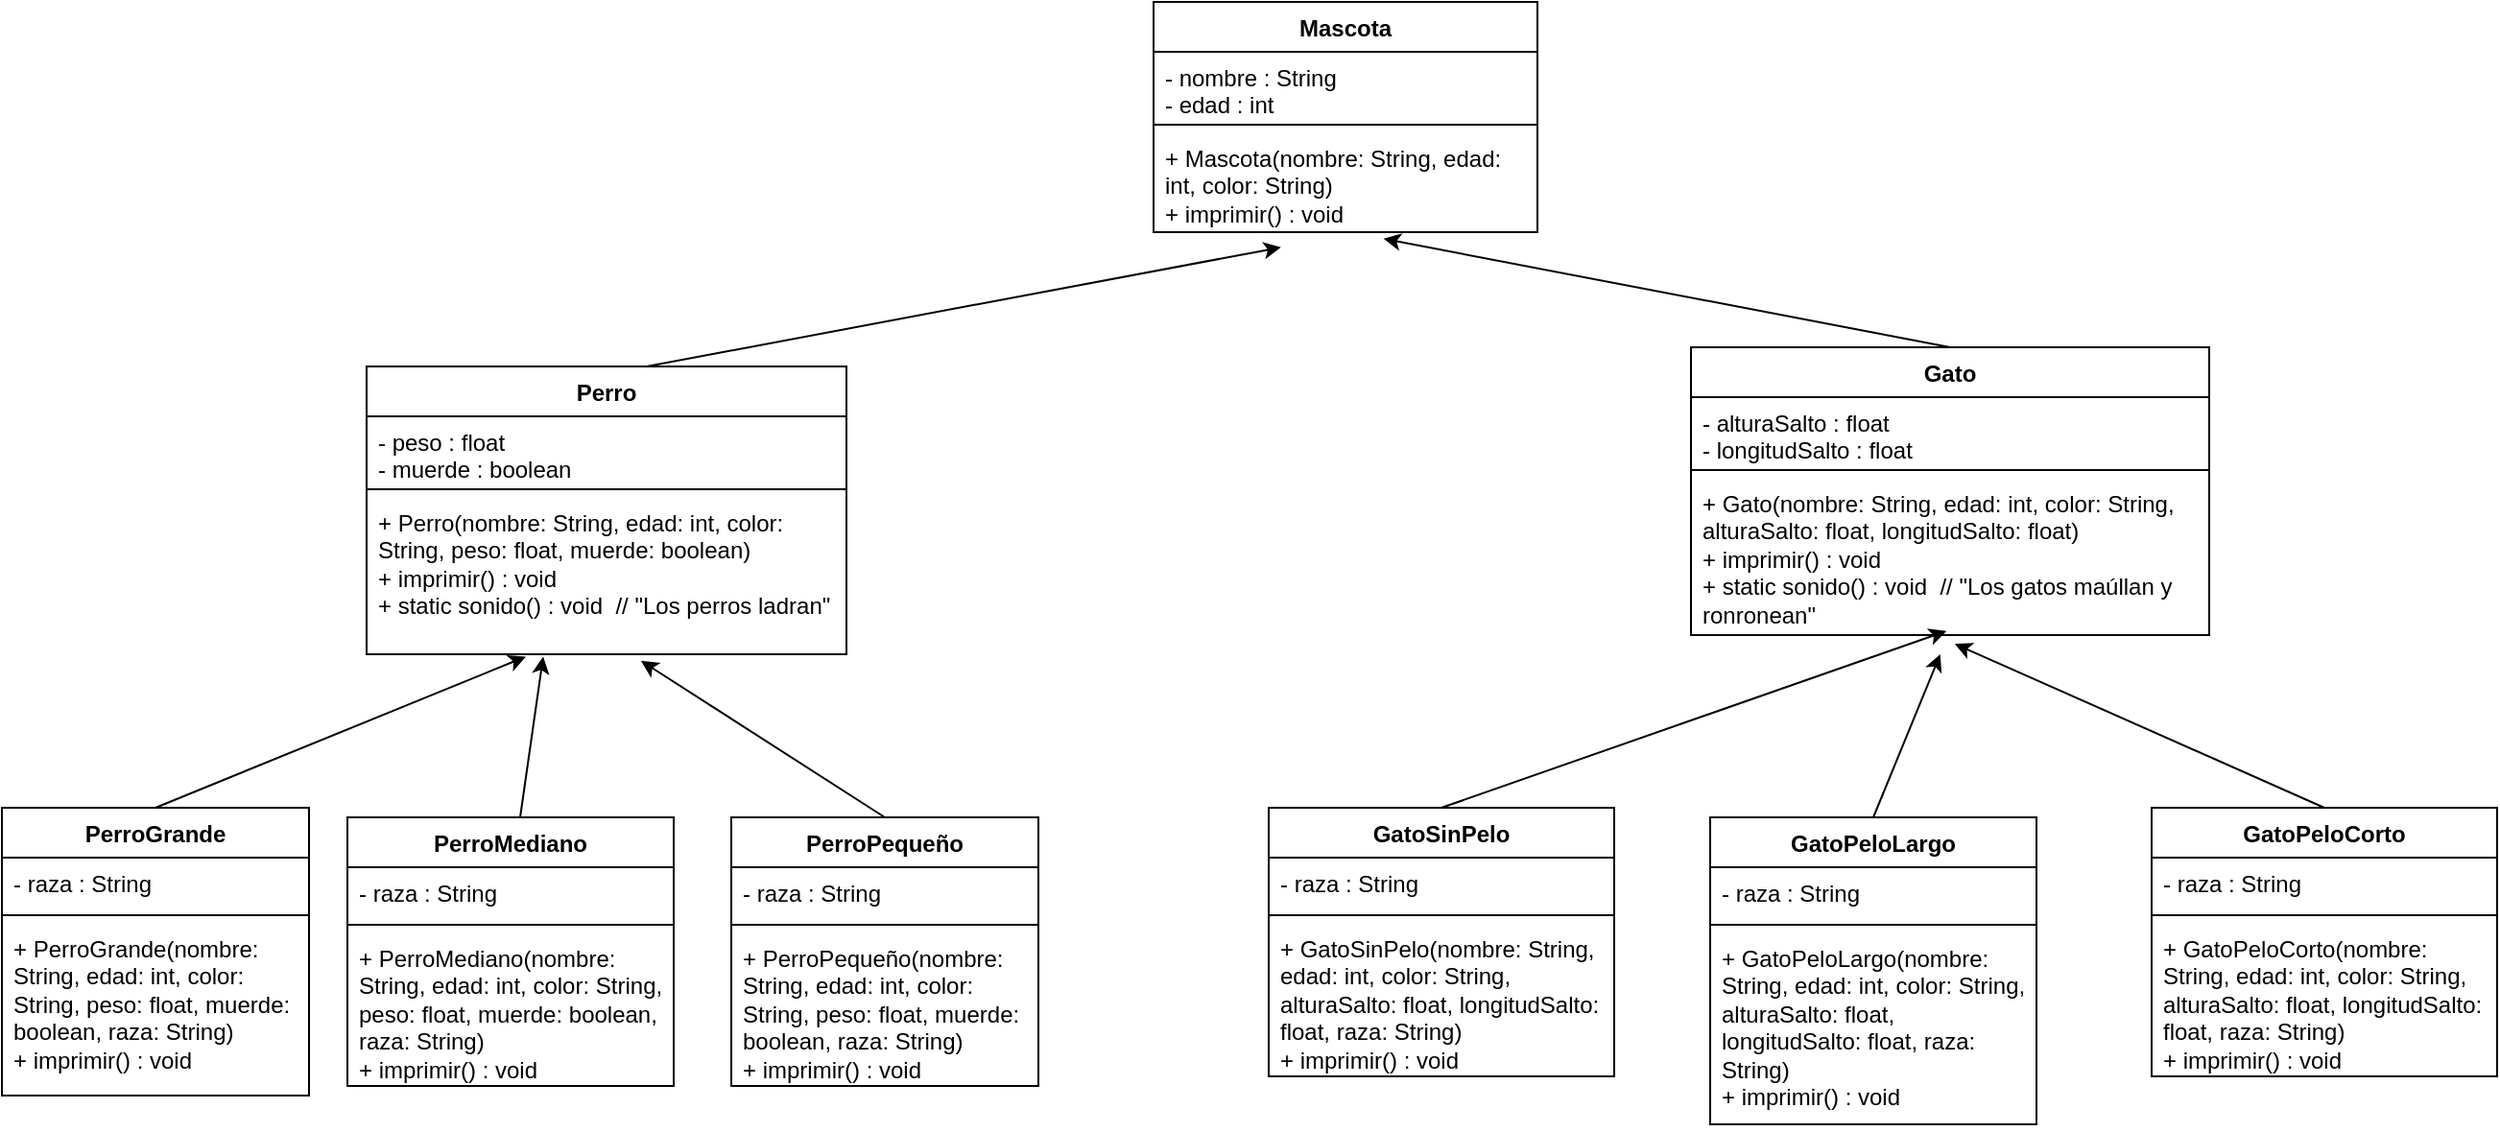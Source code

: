 <mxfile version="27.0.6">
  <diagram name="Página-1" id="EyqDsm6u3-PesMN-eG8d">
    <mxGraphModel dx="1744" dy="910" grid="1" gridSize="10" guides="1" tooltips="1" connect="1" arrows="1" fold="1" page="1" pageScale="1" pageWidth="827" pageHeight="1169" math="0" shadow="0">
      <root>
        <mxCell id="0" />
        <mxCell id="1" parent="0" />
        <mxCell id="FeLbw9m7gQqltbNBRUMP-1" value="Mascota" style="swimlane;fontStyle=1;align=center;verticalAlign=top;childLayout=stackLayout;horizontal=1;startSize=26;horizontalStack=0;resizeParent=1;resizeParentMax=0;resizeLast=0;collapsible=1;marginBottom=0;whiteSpace=wrap;html=1;" vertex="1" parent="1">
          <mxGeometry x="620" y="30" width="200" height="120" as="geometry" />
        </mxCell>
        <mxCell id="FeLbw9m7gQqltbNBRUMP-2" value="&lt;div&gt;- nombre : String&amp;nbsp;&amp;nbsp;&lt;/div&gt;&lt;div&gt;- edad : int&amp;nbsp;&amp;nbsp;&lt;/div&gt;&lt;div&gt;- color : String&amp;nbsp;&amp;nbsp;&lt;/div&gt;&lt;div&gt;&lt;br&gt;&lt;/div&gt;" style="text;strokeColor=none;fillColor=none;align=left;verticalAlign=top;spacingLeft=4;spacingRight=4;overflow=hidden;rotatable=0;points=[[0,0.5],[1,0.5]];portConstraint=eastwest;whiteSpace=wrap;html=1;" vertex="1" parent="FeLbw9m7gQqltbNBRUMP-1">
          <mxGeometry y="26" width="200" height="34" as="geometry" />
        </mxCell>
        <mxCell id="FeLbw9m7gQqltbNBRUMP-3" value="" style="line;strokeWidth=1;fillColor=none;align=left;verticalAlign=middle;spacingTop=-1;spacingLeft=3;spacingRight=3;rotatable=0;labelPosition=right;points=[];portConstraint=eastwest;strokeColor=inherit;" vertex="1" parent="FeLbw9m7gQqltbNBRUMP-1">
          <mxGeometry y="60" width="200" height="8" as="geometry" />
        </mxCell>
        <mxCell id="FeLbw9m7gQqltbNBRUMP-4" value="&lt;div&gt;+ Mascota(nombre: String, edad: int, color: String)&amp;nbsp;&amp;nbsp;&lt;/div&gt;&lt;div&gt;+ imprimir() : void&lt;/div&gt;&lt;div&gt;&lt;br&gt;&lt;/div&gt;" style="text;strokeColor=none;fillColor=none;align=left;verticalAlign=top;spacingLeft=4;spacingRight=4;overflow=hidden;rotatable=0;points=[[0,0.5],[1,0.5]];portConstraint=eastwest;whiteSpace=wrap;html=1;" vertex="1" parent="FeLbw9m7gQqltbNBRUMP-1">
          <mxGeometry y="68" width="200" height="52" as="geometry" />
        </mxCell>
        <mxCell id="FeLbw9m7gQqltbNBRUMP-5" value="Perro" style="swimlane;fontStyle=1;align=center;verticalAlign=top;childLayout=stackLayout;horizontal=1;startSize=26;horizontalStack=0;resizeParent=1;resizeParentMax=0;resizeLast=0;collapsible=1;marginBottom=0;whiteSpace=wrap;html=1;" vertex="1" parent="1">
          <mxGeometry x="210" y="220" width="250" height="150" as="geometry" />
        </mxCell>
        <mxCell id="FeLbw9m7gQqltbNBRUMP-6" value="&lt;div&gt;- peso : float&amp;nbsp;&amp;nbsp;&lt;/div&gt;&lt;div&gt;- muerde : boolean&amp;nbsp;&amp;nbsp;&lt;/div&gt;&lt;div&gt;&lt;br&gt;&lt;/div&gt;" style="text;strokeColor=none;fillColor=none;align=left;verticalAlign=top;spacingLeft=4;spacingRight=4;overflow=hidden;rotatable=0;points=[[0,0.5],[1,0.5]];portConstraint=eastwest;whiteSpace=wrap;html=1;" vertex="1" parent="FeLbw9m7gQqltbNBRUMP-5">
          <mxGeometry y="26" width="250" height="34" as="geometry" />
        </mxCell>
        <mxCell id="FeLbw9m7gQqltbNBRUMP-7" value="" style="line;strokeWidth=1;fillColor=none;align=left;verticalAlign=middle;spacingTop=-1;spacingLeft=3;spacingRight=3;rotatable=0;labelPosition=right;points=[];portConstraint=eastwest;strokeColor=inherit;" vertex="1" parent="FeLbw9m7gQqltbNBRUMP-5">
          <mxGeometry y="60" width="250" height="8" as="geometry" />
        </mxCell>
        <mxCell id="FeLbw9m7gQqltbNBRUMP-8" value="&lt;div&gt;+ Perro(nombre: String, edad: int, color: String, peso: float, muerde: boolean)&amp;nbsp;&amp;nbsp;&lt;/div&gt;&lt;div&gt;+ imprimir() : void&amp;nbsp;&amp;nbsp;&lt;/div&gt;&lt;div&gt;+ static sonido() : void&amp;nbsp; // &quot;Los perros ladran&quot;&lt;/div&gt;&lt;div&gt;&lt;br&gt;&lt;/div&gt;" style="text;strokeColor=none;fillColor=none;align=left;verticalAlign=top;spacingLeft=4;spacingRight=4;overflow=hidden;rotatable=0;points=[[0,0.5],[1,0.5]];portConstraint=eastwest;whiteSpace=wrap;html=1;" vertex="1" parent="FeLbw9m7gQqltbNBRUMP-5">
          <mxGeometry y="68" width="250" height="82" as="geometry" />
        </mxCell>
        <mxCell id="FeLbw9m7gQqltbNBRUMP-9" value="PerroGrande" style="swimlane;fontStyle=1;align=center;verticalAlign=top;childLayout=stackLayout;horizontal=1;startSize=26;horizontalStack=0;resizeParent=1;resizeParentMax=0;resizeLast=0;collapsible=1;marginBottom=0;whiteSpace=wrap;html=1;" vertex="1" parent="1">
          <mxGeometry x="20" y="450" width="160" height="150" as="geometry" />
        </mxCell>
        <mxCell id="FeLbw9m7gQqltbNBRUMP-10" value="&lt;div&gt;- raza : String&amp;nbsp;&amp;nbsp;&lt;/div&gt;&lt;div&gt;&lt;br&gt;&lt;/div&gt;" style="text;strokeColor=none;fillColor=none;align=left;verticalAlign=top;spacingLeft=4;spacingRight=4;overflow=hidden;rotatable=0;points=[[0,0.5],[1,0.5]];portConstraint=eastwest;whiteSpace=wrap;html=1;" vertex="1" parent="FeLbw9m7gQqltbNBRUMP-9">
          <mxGeometry y="26" width="160" height="26" as="geometry" />
        </mxCell>
        <mxCell id="FeLbw9m7gQqltbNBRUMP-11" value="" style="line;strokeWidth=1;fillColor=none;align=left;verticalAlign=middle;spacingTop=-1;spacingLeft=3;spacingRight=3;rotatable=0;labelPosition=right;points=[];portConstraint=eastwest;strokeColor=inherit;" vertex="1" parent="FeLbw9m7gQqltbNBRUMP-9">
          <mxGeometry y="52" width="160" height="8" as="geometry" />
        </mxCell>
        <mxCell id="FeLbw9m7gQqltbNBRUMP-12" value="&lt;div&gt;+ PerroGrande(nombre: String, edad: int, color: String, peso: float, muerde: boolean, raza: String)&amp;nbsp;&amp;nbsp;&lt;/div&gt;&lt;div&gt;+ imprimir() : void&lt;/div&gt;&lt;div&gt;&lt;br&gt;&lt;/div&gt;" style="text;strokeColor=none;fillColor=none;align=left;verticalAlign=top;spacingLeft=4;spacingRight=4;overflow=hidden;rotatable=0;points=[[0,0.5],[1,0.5]];portConstraint=eastwest;whiteSpace=wrap;html=1;" vertex="1" parent="FeLbw9m7gQqltbNBRUMP-9">
          <mxGeometry y="60" width="160" height="90" as="geometry" />
        </mxCell>
        <mxCell id="FeLbw9m7gQqltbNBRUMP-13" value="PerroMediano" style="swimlane;fontStyle=1;align=center;verticalAlign=top;childLayout=stackLayout;horizontal=1;startSize=26;horizontalStack=0;resizeParent=1;resizeParentMax=0;resizeLast=0;collapsible=1;marginBottom=0;whiteSpace=wrap;html=1;" vertex="1" parent="1">
          <mxGeometry x="200" y="455" width="170" height="140" as="geometry" />
        </mxCell>
        <mxCell id="FeLbw9m7gQqltbNBRUMP-14" value="&lt;div&gt;- raza : String&amp;nbsp;&amp;nbsp;&lt;/div&gt;&lt;div&gt;&lt;br&gt;&lt;/div&gt;" style="text;strokeColor=none;fillColor=none;align=left;verticalAlign=top;spacingLeft=4;spacingRight=4;overflow=hidden;rotatable=0;points=[[0,0.5],[1,0.5]];portConstraint=eastwest;whiteSpace=wrap;html=1;" vertex="1" parent="FeLbw9m7gQqltbNBRUMP-13">
          <mxGeometry y="26" width="170" height="26" as="geometry" />
        </mxCell>
        <mxCell id="FeLbw9m7gQqltbNBRUMP-15" value="" style="line;strokeWidth=1;fillColor=none;align=left;verticalAlign=middle;spacingTop=-1;spacingLeft=3;spacingRight=3;rotatable=0;labelPosition=right;points=[];portConstraint=eastwest;strokeColor=inherit;" vertex="1" parent="FeLbw9m7gQqltbNBRUMP-13">
          <mxGeometry y="52" width="170" height="8" as="geometry" />
        </mxCell>
        <mxCell id="FeLbw9m7gQqltbNBRUMP-16" value="&lt;div&gt;+ PerroMediano(nombre: String, edad: int, color: String, peso: float, muerde: boolean, raza: String)&amp;nbsp;&amp;nbsp;&lt;/div&gt;&lt;div&gt;+ imprimir() : void&lt;/div&gt;&lt;div&gt;&lt;br&gt;&lt;/div&gt;" style="text;strokeColor=none;fillColor=none;align=left;verticalAlign=top;spacingLeft=4;spacingRight=4;overflow=hidden;rotatable=0;points=[[0,0.5],[1,0.5]];portConstraint=eastwest;whiteSpace=wrap;html=1;" vertex="1" parent="FeLbw9m7gQqltbNBRUMP-13">
          <mxGeometry y="60" width="170" height="80" as="geometry" />
        </mxCell>
        <mxCell id="FeLbw9m7gQqltbNBRUMP-17" value="PerroPequeño" style="swimlane;fontStyle=1;align=center;verticalAlign=top;childLayout=stackLayout;horizontal=1;startSize=26;horizontalStack=0;resizeParent=1;resizeParentMax=0;resizeLast=0;collapsible=1;marginBottom=0;whiteSpace=wrap;html=1;" vertex="1" parent="1">
          <mxGeometry x="400" y="455" width="160" height="140" as="geometry" />
        </mxCell>
        <mxCell id="FeLbw9m7gQqltbNBRUMP-18" value="&lt;div&gt;- raza : String&amp;nbsp;&amp;nbsp;&lt;/div&gt;&lt;div&gt;&lt;br&gt;&lt;/div&gt;" style="text;strokeColor=none;fillColor=none;align=left;verticalAlign=top;spacingLeft=4;spacingRight=4;overflow=hidden;rotatable=0;points=[[0,0.5],[1,0.5]];portConstraint=eastwest;whiteSpace=wrap;html=1;" vertex="1" parent="FeLbw9m7gQqltbNBRUMP-17">
          <mxGeometry y="26" width="160" height="26" as="geometry" />
        </mxCell>
        <mxCell id="FeLbw9m7gQqltbNBRUMP-19" value="" style="line;strokeWidth=1;fillColor=none;align=left;verticalAlign=middle;spacingTop=-1;spacingLeft=3;spacingRight=3;rotatable=0;labelPosition=right;points=[];portConstraint=eastwest;strokeColor=inherit;" vertex="1" parent="FeLbw9m7gQqltbNBRUMP-17">
          <mxGeometry y="52" width="160" height="8" as="geometry" />
        </mxCell>
        <mxCell id="FeLbw9m7gQqltbNBRUMP-20" value="&lt;div&gt;+ PerroPequeño(nombre: String, edad: int, color: String, peso: float, muerde: boolean, raza: String)&amp;nbsp;&amp;nbsp;&lt;/div&gt;&lt;div&gt;+ imprimir() : void&lt;/div&gt;&lt;div&gt;&lt;br&gt;&lt;/div&gt;" style="text;strokeColor=none;fillColor=none;align=left;verticalAlign=top;spacingLeft=4;spacingRight=4;overflow=hidden;rotatable=0;points=[[0,0.5],[1,0.5]];portConstraint=eastwest;whiteSpace=wrap;html=1;" vertex="1" parent="FeLbw9m7gQqltbNBRUMP-17">
          <mxGeometry y="60" width="160" height="80" as="geometry" />
        </mxCell>
        <mxCell id="FeLbw9m7gQqltbNBRUMP-21" value="Gato" style="swimlane;fontStyle=1;align=center;verticalAlign=top;childLayout=stackLayout;horizontal=1;startSize=26;horizontalStack=0;resizeParent=1;resizeParentMax=0;resizeLast=0;collapsible=1;marginBottom=0;whiteSpace=wrap;html=1;" vertex="1" parent="1">
          <mxGeometry x="900" y="210" width="270" height="150" as="geometry" />
        </mxCell>
        <mxCell id="FeLbw9m7gQqltbNBRUMP-22" value="&lt;div&gt;- alturaSalto : float&amp;nbsp;&amp;nbsp;&lt;/div&gt;&lt;div&gt;- longitudSalto : float&amp;nbsp;&amp;nbsp;&lt;/div&gt;&lt;div&gt;&lt;br&gt;&lt;/div&gt;" style="text;strokeColor=none;fillColor=none;align=left;verticalAlign=top;spacingLeft=4;spacingRight=4;overflow=hidden;rotatable=0;points=[[0,0.5],[1,0.5]];portConstraint=eastwest;whiteSpace=wrap;html=1;" vertex="1" parent="FeLbw9m7gQqltbNBRUMP-21">
          <mxGeometry y="26" width="270" height="34" as="geometry" />
        </mxCell>
        <mxCell id="FeLbw9m7gQqltbNBRUMP-23" value="" style="line;strokeWidth=1;fillColor=none;align=left;verticalAlign=middle;spacingTop=-1;spacingLeft=3;spacingRight=3;rotatable=0;labelPosition=right;points=[];portConstraint=eastwest;strokeColor=inherit;" vertex="1" parent="FeLbw9m7gQqltbNBRUMP-21">
          <mxGeometry y="60" width="270" height="8" as="geometry" />
        </mxCell>
        <mxCell id="FeLbw9m7gQqltbNBRUMP-24" value="&lt;div&gt;+ Gato(nombre: String, edad: int, color: String, alturaSalto: float, longitudSalto: float)&amp;nbsp;&amp;nbsp;&lt;/div&gt;&lt;div&gt;+ imprimir() : void&amp;nbsp;&amp;nbsp;&lt;/div&gt;&lt;div&gt;+ static sonido() : void&amp;nbsp; // &quot;Los gatos maúllan y ronronean&quot;&lt;/div&gt;&lt;div&gt;&lt;br&gt;&lt;/div&gt;" style="text;strokeColor=none;fillColor=none;align=left;verticalAlign=top;spacingLeft=4;spacingRight=4;overflow=hidden;rotatable=0;points=[[0,0.5],[1,0.5]];portConstraint=eastwest;whiteSpace=wrap;html=1;" vertex="1" parent="FeLbw9m7gQqltbNBRUMP-21">
          <mxGeometry y="68" width="270" height="82" as="geometry" />
        </mxCell>
        <mxCell id="FeLbw9m7gQqltbNBRUMP-25" value="GatoSinPelo" style="swimlane;fontStyle=1;align=center;verticalAlign=top;childLayout=stackLayout;horizontal=1;startSize=26;horizontalStack=0;resizeParent=1;resizeParentMax=0;resizeLast=0;collapsible=1;marginBottom=0;whiteSpace=wrap;html=1;" vertex="1" parent="1">
          <mxGeometry x="680" y="450" width="180" height="140" as="geometry" />
        </mxCell>
        <mxCell id="FeLbw9m7gQqltbNBRUMP-26" value="&lt;div&gt;- raza : String&amp;nbsp;&amp;nbsp;&lt;/div&gt;&lt;div&gt;&lt;br&gt;&lt;/div&gt;" style="text;strokeColor=none;fillColor=none;align=left;verticalAlign=top;spacingLeft=4;spacingRight=4;overflow=hidden;rotatable=0;points=[[0,0.5],[1,0.5]];portConstraint=eastwest;whiteSpace=wrap;html=1;" vertex="1" parent="FeLbw9m7gQqltbNBRUMP-25">
          <mxGeometry y="26" width="180" height="26" as="geometry" />
        </mxCell>
        <mxCell id="FeLbw9m7gQqltbNBRUMP-27" value="" style="line;strokeWidth=1;fillColor=none;align=left;verticalAlign=middle;spacingTop=-1;spacingLeft=3;spacingRight=3;rotatable=0;labelPosition=right;points=[];portConstraint=eastwest;strokeColor=inherit;" vertex="1" parent="FeLbw9m7gQqltbNBRUMP-25">
          <mxGeometry y="52" width="180" height="8" as="geometry" />
        </mxCell>
        <mxCell id="FeLbw9m7gQqltbNBRUMP-28" value="&lt;div&gt;+ GatoSinPelo(nombre: String, edad: int, color: String, alturaSalto: float, longitudSalto: float, raza: String)&amp;nbsp;&amp;nbsp;&lt;/div&gt;&lt;div&gt;+ imprimir() : void&lt;/div&gt;&lt;div&gt;&lt;br&gt;&lt;/div&gt;" style="text;strokeColor=none;fillColor=none;align=left;verticalAlign=top;spacingLeft=4;spacingRight=4;overflow=hidden;rotatable=0;points=[[0,0.5],[1,0.5]];portConstraint=eastwest;whiteSpace=wrap;html=1;" vertex="1" parent="FeLbw9m7gQqltbNBRUMP-25">
          <mxGeometry y="60" width="180" height="80" as="geometry" />
        </mxCell>
        <mxCell id="FeLbw9m7gQqltbNBRUMP-29" value="GatoPeloLargo" style="swimlane;fontStyle=1;align=center;verticalAlign=top;childLayout=stackLayout;horizontal=1;startSize=26;horizontalStack=0;resizeParent=1;resizeParentMax=0;resizeLast=0;collapsible=1;marginBottom=0;whiteSpace=wrap;html=1;" vertex="1" parent="1">
          <mxGeometry x="910" y="455" width="170" height="160" as="geometry" />
        </mxCell>
        <mxCell id="FeLbw9m7gQqltbNBRUMP-30" value="&lt;div&gt;- raza : String&amp;nbsp;&amp;nbsp;&lt;/div&gt;&lt;div&gt;&lt;br&gt;&lt;/div&gt;" style="text;strokeColor=none;fillColor=none;align=left;verticalAlign=top;spacingLeft=4;spacingRight=4;overflow=hidden;rotatable=0;points=[[0,0.5],[1,0.5]];portConstraint=eastwest;whiteSpace=wrap;html=1;" vertex="1" parent="FeLbw9m7gQqltbNBRUMP-29">
          <mxGeometry y="26" width="170" height="26" as="geometry" />
        </mxCell>
        <mxCell id="FeLbw9m7gQqltbNBRUMP-31" value="" style="line;strokeWidth=1;fillColor=none;align=left;verticalAlign=middle;spacingTop=-1;spacingLeft=3;spacingRight=3;rotatable=0;labelPosition=right;points=[];portConstraint=eastwest;strokeColor=inherit;" vertex="1" parent="FeLbw9m7gQqltbNBRUMP-29">
          <mxGeometry y="52" width="170" height="8" as="geometry" />
        </mxCell>
        <mxCell id="FeLbw9m7gQqltbNBRUMP-32" value="&lt;div&gt;+ GatoPeloLargo(nombre: String, edad: int, color: String, alturaSalto: float, longitudSalto: float, raza: String)&amp;nbsp;&amp;nbsp;&lt;/div&gt;&lt;div&gt;+ imprimir() : void&lt;/div&gt;&lt;div&gt;&lt;br&gt;&lt;/div&gt;" style="text;strokeColor=none;fillColor=none;align=left;verticalAlign=top;spacingLeft=4;spacingRight=4;overflow=hidden;rotatable=0;points=[[0,0.5],[1,0.5]];portConstraint=eastwest;whiteSpace=wrap;html=1;" vertex="1" parent="FeLbw9m7gQqltbNBRUMP-29">
          <mxGeometry y="60" width="170" height="100" as="geometry" />
        </mxCell>
        <mxCell id="FeLbw9m7gQqltbNBRUMP-33" value="GatoPeloCorto" style="swimlane;fontStyle=1;align=center;verticalAlign=top;childLayout=stackLayout;horizontal=1;startSize=26;horizontalStack=0;resizeParent=1;resizeParentMax=0;resizeLast=0;collapsible=1;marginBottom=0;whiteSpace=wrap;html=1;" vertex="1" parent="1">
          <mxGeometry x="1140" y="450" width="180" height="140" as="geometry" />
        </mxCell>
        <mxCell id="FeLbw9m7gQqltbNBRUMP-34" value="&lt;div&gt;- raza : String&amp;nbsp;&amp;nbsp;&lt;/div&gt;&lt;div&gt;&lt;br&gt;&lt;/div&gt;" style="text;strokeColor=none;fillColor=none;align=left;verticalAlign=top;spacingLeft=4;spacingRight=4;overflow=hidden;rotatable=0;points=[[0,0.5],[1,0.5]];portConstraint=eastwest;whiteSpace=wrap;html=1;" vertex="1" parent="FeLbw9m7gQqltbNBRUMP-33">
          <mxGeometry y="26" width="180" height="26" as="geometry" />
        </mxCell>
        <mxCell id="FeLbw9m7gQqltbNBRUMP-35" value="" style="line;strokeWidth=1;fillColor=none;align=left;verticalAlign=middle;spacingTop=-1;spacingLeft=3;spacingRight=3;rotatable=0;labelPosition=right;points=[];portConstraint=eastwest;strokeColor=inherit;" vertex="1" parent="FeLbw9m7gQqltbNBRUMP-33">
          <mxGeometry y="52" width="180" height="8" as="geometry" />
        </mxCell>
        <mxCell id="FeLbw9m7gQqltbNBRUMP-36" value="&lt;div&gt;+ GatoPeloCorto(nombre: String, edad: int, color: String, alturaSalto: float, longitudSalto: float, raza: String)&amp;nbsp;&amp;nbsp;&lt;/div&gt;&lt;div&gt;+ imprimir() : void&lt;/div&gt;&lt;div&gt;&lt;br&gt;&lt;/div&gt;" style="text;strokeColor=none;fillColor=none;align=left;verticalAlign=top;spacingLeft=4;spacingRight=4;overflow=hidden;rotatable=0;points=[[0,0.5],[1,0.5]];portConstraint=eastwest;whiteSpace=wrap;html=1;" vertex="1" parent="FeLbw9m7gQqltbNBRUMP-33">
          <mxGeometry y="60" width="180" height="80" as="geometry" />
        </mxCell>
        <mxCell id="FeLbw9m7gQqltbNBRUMP-38" value="" style="endArrow=classic;html=1;rounded=0;exitX=0.581;exitY=0.001;exitDx=0;exitDy=0;exitPerimeter=0;entryX=0.332;entryY=1.152;entryDx=0;entryDy=0;entryPerimeter=0;" edge="1" parent="1" source="FeLbw9m7gQqltbNBRUMP-5" target="FeLbw9m7gQqltbNBRUMP-4">
          <mxGeometry width="50" height="50" relative="1" as="geometry">
            <mxPoint x="340" y="220" as="sourcePoint" />
            <mxPoint x="390" y="170" as="targetPoint" />
          </mxGeometry>
        </mxCell>
        <mxCell id="FeLbw9m7gQqltbNBRUMP-39" value="" style="endArrow=classic;html=1;rounded=0;exitX=0.5;exitY=0;exitDx=0;exitDy=0;entryX=0.599;entryY=1.066;entryDx=0;entryDy=0;entryPerimeter=0;" edge="1" parent="1" source="FeLbw9m7gQqltbNBRUMP-21" target="FeLbw9m7gQqltbNBRUMP-4">
          <mxGeometry width="50" height="50" relative="1" as="geometry">
            <mxPoint x="1040" y="220" as="sourcePoint" />
            <mxPoint x="1371" y="158" as="targetPoint" />
          </mxGeometry>
        </mxCell>
        <mxCell id="FeLbw9m7gQqltbNBRUMP-40" value="" style="endArrow=classic;html=1;rounded=0;entryX=0.332;entryY=1.015;entryDx=0;entryDy=0;entryPerimeter=0;" edge="1" parent="1" target="FeLbw9m7gQqltbNBRUMP-8">
          <mxGeometry width="50" height="50" relative="1" as="geometry">
            <mxPoint x="100" y="450" as="sourcePoint" />
            <mxPoint x="150" y="400" as="targetPoint" />
          </mxGeometry>
        </mxCell>
        <mxCell id="FeLbw9m7gQqltbNBRUMP-41" value="" style="endArrow=classic;html=1;rounded=0;entryX=0.368;entryY=1.015;entryDx=0;entryDy=0;entryPerimeter=0;" edge="1" parent="1" target="FeLbw9m7gQqltbNBRUMP-8">
          <mxGeometry width="50" height="50" relative="1" as="geometry">
            <mxPoint x="290" y="455" as="sourcePoint" />
            <mxPoint x="340" y="405" as="targetPoint" />
          </mxGeometry>
        </mxCell>
        <mxCell id="FeLbw9m7gQqltbNBRUMP-42" value="" style="endArrow=classic;html=1;rounded=0;entryX=0.572;entryY=1.042;entryDx=0;entryDy=0;entryPerimeter=0;exitX=0.5;exitY=0;exitDx=0;exitDy=0;" edge="1" parent="1" source="FeLbw9m7gQqltbNBRUMP-17" target="FeLbw9m7gQqltbNBRUMP-8">
          <mxGeometry width="50" height="50" relative="1" as="geometry">
            <mxPoint x="730" y="460" as="sourcePoint" />
            <mxPoint x="780" y="410" as="targetPoint" />
          </mxGeometry>
        </mxCell>
        <mxCell id="FeLbw9m7gQqltbNBRUMP-43" value="" style="endArrow=classic;html=1;rounded=0;entryX=0.493;entryY=0.974;entryDx=0;entryDy=0;entryPerimeter=0;exitX=0.5;exitY=0;exitDx=0;exitDy=0;" edge="1" parent="1" source="FeLbw9m7gQqltbNBRUMP-25" target="FeLbw9m7gQqltbNBRUMP-24">
          <mxGeometry width="50" height="50" relative="1" as="geometry">
            <mxPoint x="730" y="460" as="sourcePoint" />
            <mxPoint x="780" y="410" as="targetPoint" />
          </mxGeometry>
        </mxCell>
        <mxCell id="FeLbw9m7gQqltbNBRUMP-44" value="" style="endArrow=classic;html=1;rounded=0;exitX=0.5;exitY=0;exitDx=0;exitDy=0;entryX=0.481;entryY=1.122;entryDx=0;entryDy=0;entryPerimeter=0;" edge="1" parent="1" source="FeLbw9m7gQqltbNBRUMP-29" target="FeLbw9m7gQqltbNBRUMP-24">
          <mxGeometry width="50" height="50" relative="1" as="geometry">
            <mxPoint x="730" y="460" as="sourcePoint" />
            <mxPoint x="1010" y="420" as="targetPoint" />
          </mxGeometry>
        </mxCell>
        <mxCell id="FeLbw9m7gQqltbNBRUMP-45" value="" style="endArrow=classic;html=1;rounded=0;exitX=0.5;exitY=0;exitDx=0;exitDy=0;entryX=0.509;entryY=1.056;entryDx=0;entryDy=0;entryPerimeter=0;" edge="1" parent="1" source="FeLbw9m7gQqltbNBRUMP-33" target="FeLbw9m7gQqltbNBRUMP-24">
          <mxGeometry width="50" height="50" relative="1" as="geometry">
            <mxPoint x="730" y="460" as="sourcePoint" />
            <mxPoint x="1050" y="410" as="targetPoint" />
          </mxGeometry>
        </mxCell>
      </root>
    </mxGraphModel>
  </diagram>
</mxfile>
